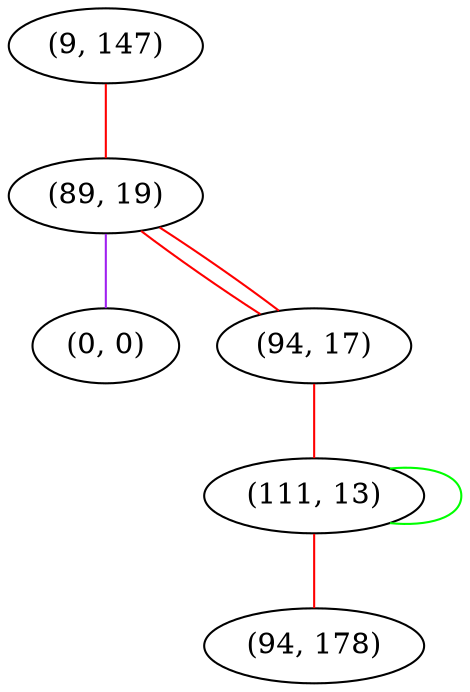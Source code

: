 graph "" {
"(9, 147)";
"(89, 19)";
"(0, 0)";
"(94, 17)";
"(111, 13)";
"(94, 178)";
"(9, 147)" -- "(89, 19)"  [color=red, key=0, weight=1];
"(89, 19)" -- "(94, 17)"  [color=red, key=0, weight=1];
"(89, 19)" -- "(94, 17)"  [color=red, key=1, weight=1];
"(89, 19)" -- "(0, 0)"  [color=purple, key=0, weight=4];
"(94, 17)" -- "(111, 13)"  [color=red, key=0, weight=1];
"(111, 13)" -- "(94, 178)"  [color=red, key=0, weight=1];
"(111, 13)" -- "(111, 13)"  [color=green, key=0, weight=2];
}
